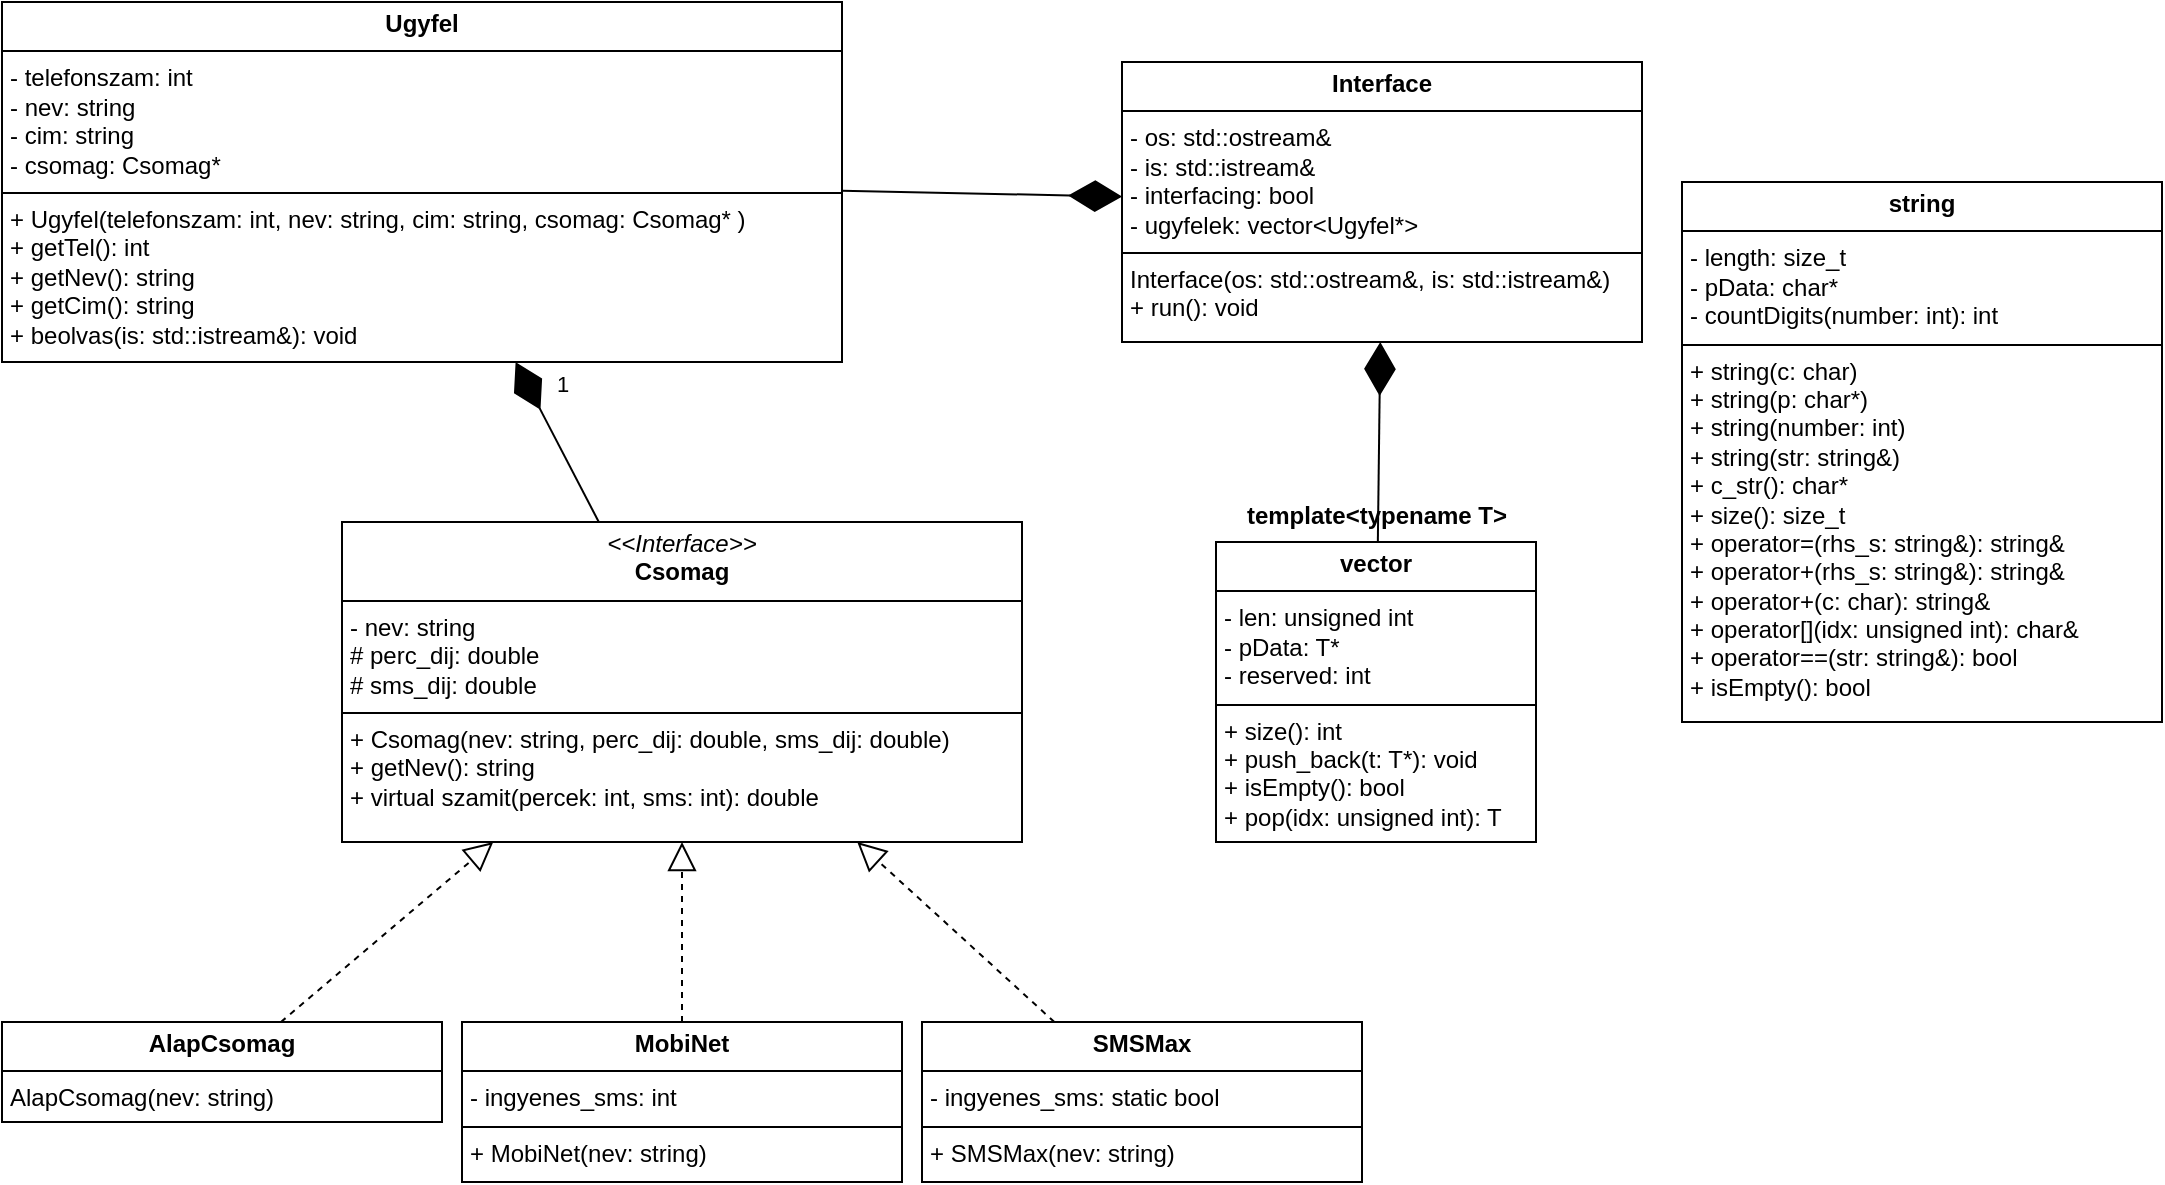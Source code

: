 <mxfile version="24.2.5" type="device">
  <diagram id="C5RBs43oDa-KdzZeNtuy" name="Page-1">
    <mxGraphModel dx="1434" dy="746" grid="1" gridSize="10" guides="1" tooltips="1" connect="1" arrows="1" fold="1" page="1" pageScale="1" pageWidth="827" pageHeight="1169" math="0" shadow="0">
      <root>
        <mxCell id="WIyWlLk6GJQsqaUBKTNV-0" />
        <mxCell id="WIyWlLk6GJQsqaUBKTNV-1" parent="WIyWlLk6GJQsqaUBKTNV-0" />
        <mxCell id="6Qx4mwfFWdrgLUfPhWCq-0" value="&lt;p style=&quot;margin:0px;margin-top:4px;text-align:center;&quot;&gt;&lt;b&gt;AlapCsomag&lt;/b&gt;&lt;/p&gt;&lt;hr size=&quot;1&quot; style=&quot;border-style:solid;&quot;&gt;&lt;p style=&quot;margin:0px;margin-left:4px;&quot;&gt;&lt;/p&gt;&lt;p style=&quot;margin:0px;margin-left:4px;&quot;&gt;AlapCsomag(nev: string)&lt;/p&gt;" style="verticalAlign=top;align=left;overflow=fill;html=1;whiteSpace=wrap;" parent="WIyWlLk6GJQsqaUBKTNV-1" vertex="1">
          <mxGeometry x="60" y="660" width="220" height="50" as="geometry" />
        </mxCell>
        <mxCell id="6Qx4mwfFWdrgLUfPhWCq-5" value="&lt;p style=&quot;margin:0px;margin-top:4px;text-align:center;&quot;&gt;&lt;i&gt;&amp;lt;&amp;lt;Interface&amp;gt;&amp;gt;&lt;/i&gt;&lt;br&gt;&lt;b&gt;Csomag&lt;/b&gt;&lt;/p&gt;&lt;hr size=&quot;1&quot; style=&quot;border-style:solid;&quot;&gt;&lt;p style=&quot;margin: 0px 0px 0px 4px;&quot;&gt;- nev: string&lt;/p&gt;&lt;p style=&quot;margin: 0px 0px 0px 4px;&quot;&gt;# perc_dij: double&lt;/p&gt;&lt;p style=&quot;margin: 0px 0px 0px 4px;&quot;&gt;# sms_dij: double&lt;/p&gt;&lt;hr size=&quot;1&quot; style=&quot;border-style:solid;&quot;&gt;&lt;p style=&quot;margin:0px;margin-left:4px;&quot;&gt;+ Csomag(nev: string, perc_dij: double, sms_dij: double)&lt;/p&gt;&lt;p style=&quot;margin:0px;margin-left:4px;&quot;&gt;+ getNev(): string&lt;br&gt;+ virtual&amp;nbsp;&lt;span style=&quot;background-color: initial;&quot;&gt;szamit(percek: int, sms: int): double&lt;/span&gt;&lt;/p&gt;" style="verticalAlign=top;align=left;overflow=fill;html=1;whiteSpace=wrap;" parent="WIyWlLk6GJQsqaUBKTNV-1" vertex="1">
          <mxGeometry x="230" y="410" width="340" height="160" as="geometry" />
        </mxCell>
        <mxCell id="6Qx4mwfFWdrgLUfPhWCq-10" value="&lt;p style=&quot;margin:0px;margin-top:4px;text-align:center;&quot;&gt;&lt;b&gt;MobiNet&lt;/b&gt;&lt;/p&gt;&lt;hr size=&quot;1&quot; style=&quot;border-style:solid;&quot;&gt;&lt;p style=&quot;margin:0px;margin-left:4px;&quot;&gt;- ingyenes_sms: int&lt;/p&gt;&lt;hr size=&quot;1&quot; style=&quot;border-style:solid;&quot;&gt;&lt;p style=&quot;margin:0px;margin-left:4px;&quot;&gt;&lt;span style=&quot;background-color: initial;&quot;&gt;+ MobiNet(nev: string)&lt;/span&gt;&lt;br&gt;&lt;/p&gt;" style="verticalAlign=top;align=left;overflow=fill;html=1;whiteSpace=wrap;" parent="WIyWlLk6GJQsqaUBKTNV-1" vertex="1">
          <mxGeometry x="290" y="660" width="220" height="80" as="geometry" />
        </mxCell>
        <mxCell id="6Qx4mwfFWdrgLUfPhWCq-11" value="&lt;p style=&quot;margin:0px;margin-top:4px;text-align:center;&quot;&gt;&lt;b&gt;SMSMax&lt;/b&gt;&lt;br&gt;&lt;/p&gt;&lt;hr size=&quot;1&quot; style=&quot;border-style:solid;&quot;&gt;&lt;p style=&quot;margin:0px;margin-left:4px;&quot;&gt;- ingyenes_sms: static bool&lt;/p&gt;&lt;hr size=&quot;1&quot; style=&quot;border-style:solid;&quot;&gt;&lt;p style=&quot;margin:0px;margin-left:4px;&quot;&gt;&lt;span style=&quot;background-color: initial;&quot;&gt;+ SMSMax(nev: string)&lt;/span&gt;&lt;br&gt;&lt;/p&gt;" style="verticalAlign=top;align=left;overflow=fill;html=1;whiteSpace=wrap;" parent="WIyWlLk6GJQsqaUBKTNV-1" vertex="1">
          <mxGeometry x="520" y="660" width="220" height="80" as="geometry" />
        </mxCell>
        <mxCell id="6Qx4mwfFWdrgLUfPhWCq-32" value="&lt;p style=&quot;margin:0px;margin-top:4px;text-align:center;&quot;&gt;&lt;b&gt;Ugyfel&lt;/b&gt;&lt;/p&gt;&lt;hr size=&quot;1&quot; style=&quot;border-style:solid;&quot;&gt;&lt;p style=&quot;margin:0px;margin-left:4px;&quot;&gt;- telefonszam: int&lt;/p&gt;&lt;p style=&quot;margin:0px;margin-left:4px;&quot;&gt;- nev: string&lt;/p&gt;&lt;p style=&quot;margin:0px;margin-left:4px;&quot;&gt;- cim: string&lt;/p&gt;&lt;p style=&quot;margin:0px;margin-left:4px;&quot;&gt;- csomag: Csomag*&lt;/p&gt;&lt;hr size=&quot;1&quot; style=&quot;border-style:solid;&quot;&gt;&lt;p style=&quot;margin:0px;margin-left:4px;&quot;&gt;+ Ugyfel(telefonszam: int, nev: string, cim: string, csomag: Csomag* )&lt;/p&gt;&lt;p style=&quot;margin:0px;margin-left:4px;&quot;&gt;+ getTel(): int&lt;/p&gt;&lt;p style=&quot;margin:0px;margin-left:4px;&quot;&gt;+ getNev(): string&lt;/p&gt;&lt;p style=&quot;margin:0px;margin-left:4px;&quot;&gt;+ getCim(): string&lt;/p&gt;&lt;p style=&quot;margin:0px;margin-left:4px;&quot;&gt;+ beolvas(is: std::istream&amp;amp;): void&lt;/p&gt;" style="verticalAlign=top;align=left;overflow=fill;html=1;whiteSpace=wrap;" parent="WIyWlLk6GJQsqaUBKTNV-1" vertex="1">
          <mxGeometry x="60" y="150" width="420" height="180" as="geometry" />
        </mxCell>
        <mxCell id="pcfhJQc30jkBhmd2ePwu-8" value="" style="endArrow=block;dashed=1;endFill=0;endSize=12;html=1;rounded=0;" parent="WIyWlLk6GJQsqaUBKTNV-1" source="6Qx4mwfFWdrgLUfPhWCq-11" target="6Qx4mwfFWdrgLUfPhWCq-5" edge="1">
          <mxGeometry width="160" relative="1" as="geometry">
            <mxPoint x="520" y="620" as="sourcePoint" />
            <mxPoint x="680" y="620" as="targetPoint" />
          </mxGeometry>
        </mxCell>
        <mxCell id="pcfhJQc30jkBhmd2ePwu-9" value="" style="endArrow=block;dashed=1;endFill=0;endSize=12;html=1;rounded=0;" parent="WIyWlLk6GJQsqaUBKTNV-1" source="6Qx4mwfFWdrgLUfPhWCq-10" target="6Qx4mwfFWdrgLUfPhWCq-5" edge="1">
          <mxGeometry width="160" relative="1" as="geometry">
            <mxPoint x="519.81" y="670" as="sourcePoint" />
            <mxPoint x="421.81" y="580" as="targetPoint" />
          </mxGeometry>
        </mxCell>
        <mxCell id="pcfhJQc30jkBhmd2ePwu-10" value="" style="endArrow=block;dashed=1;endFill=0;endSize=12;html=1;rounded=0;" parent="WIyWlLk6GJQsqaUBKTNV-1" source="6Qx4mwfFWdrgLUfPhWCq-0" target="6Qx4mwfFWdrgLUfPhWCq-5" edge="1">
          <mxGeometry width="160" relative="1" as="geometry">
            <mxPoint x="463.0" y="675" as="sourcePoint" />
            <mxPoint x="365" y="585" as="targetPoint" />
          </mxGeometry>
        </mxCell>
        <mxCell id="pcfhJQc30jkBhmd2ePwu-11" value="&lt;p style=&quot;margin:0px;margin-top:4px;text-align:center;&quot;&gt;&lt;b&gt;Interface&lt;/b&gt;&lt;/p&gt;&lt;hr size=&quot;1&quot; style=&quot;border-style:solid;&quot;&gt;&lt;p style=&quot;margin:0px;margin-left:4px;&quot;&gt;- os: std::ostream&amp;amp;&lt;/p&gt;&lt;p style=&quot;margin:0px;margin-left:4px;&quot;&gt;- is: std::istream&amp;amp;&lt;/p&gt;&lt;p style=&quot;margin:0px;margin-left:4px;&quot;&gt;- interfacing: bool&lt;/p&gt;&lt;p style=&quot;margin:0px;margin-left:4px;&quot;&gt;- ugyfelek: vector&amp;lt;Ugyfel*&amp;gt;&lt;/p&gt;&lt;hr size=&quot;1&quot; style=&quot;border-style:solid;&quot;&gt;&lt;p style=&quot;margin:0px;margin-left:4px;&quot;&gt;Interface(os: std::ostream&amp;amp;, is: std::istream&amp;amp;)&lt;/p&gt;&lt;p style=&quot;margin:0px;margin-left:4px;&quot;&gt;+ run(): void&lt;/p&gt;&lt;p style=&quot;margin:0px;margin-left:4px;&quot;&gt;&lt;br&gt;&lt;/p&gt;" style="verticalAlign=top;align=left;overflow=fill;html=1;whiteSpace=wrap;" parent="WIyWlLk6GJQsqaUBKTNV-1" vertex="1">
          <mxGeometry x="620" y="180" width="260" height="140" as="geometry" />
        </mxCell>
        <mxCell id="pcfhJQc30jkBhmd2ePwu-18" value="&lt;p style=&quot;margin:0px;margin-top:4px;text-align:center;&quot;&gt;&lt;b&gt;string&lt;/b&gt;&lt;/p&gt;&lt;hr size=&quot;1&quot; style=&quot;border-style:solid;&quot;&gt;&lt;p style=&quot;margin:0px;margin-left:4px;&quot;&gt;- length: size_t&lt;/p&gt;&lt;p style=&quot;margin:0px;margin-left:4px;&quot;&gt;- pData: char*&lt;/p&gt;&lt;p style=&quot;margin:0px;margin-left:4px;&quot;&gt;- countDigits(number: int): int&lt;/p&gt;&lt;hr size=&quot;1&quot; style=&quot;border-style:solid;&quot;&gt;&lt;p style=&quot;margin:0px;margin-left:4px;&quot;&gt;+ string(c: char)&lt;/p&gt;&lt;p style=&quot;margin:0px;margin-left:4px;&quot;&gt;+ string(p: char*)&lt;/p&gt;&lt;p style=&quot;margin:0px;margin-left:4px;&quot;&gt;+ string(number: int)&lt;/p&gt;&lt;p style=&quot;margin:0px;margin-left:4px;&quot;&gt;+ string(str: string&amp;amp;)&lt;/p&gt;&lt;p style=&quot;margin:0px;margin-left:4px;&quot;&gt;+ c_str(): char*&lt;/p&gt;&lt;p style=&quot;margin:0px;margin-left:4px;&quot;&gt;+ size(): size_t&lt;/p&gt;&lt;p style=&quot;margin:0px;margin-left:4px;&quot;&gt;+ operator=(rhs_s: string&amp;amp;): string&amp;amp;&lt;/p&gt;&lt;p style=&quot;margin:0px;margin-left:4px;&quot;&gt;+ operator+(&lt;span style=&quot;background-color: initial;&quot;&gt;rhs_s: string&amp;amp;&lt;/span&gt;&lt;span style=&quot;background-color: initial;&quot;&gt;): string&amp;amp;&lt;/span&gt;&lt;/p&gt;&lt;p style=&quot;margin:0px;margin-left:4px;&quot;&gt;&lt;span style=&quot;background-color: initial;&quot;&gt;+&amp;nbsp;&lt;/span&gt;&lt;span style=&quot;background-color: initial;&quot;&gt;operator+(c: char&lt;/span&gt;&lt;span style=&quot;background-color: initial;&quot;&gt;): string&amp;amp;&lt;/span&gt;&lt;/p&gt;&lt;p style=&quot;margin:0px;margin-left:4px;&quot;&gt;&lt;span style=&quot;background-color: initial;&quot;&gt;+ operator[](idx: unsigned int): char&amp;amp;&lt;/span&gt;&lt;/p&gt;&lt;p style=&quot;margin:0px;margin-left:4px;&quot;&gt;+ operator==(str: string&amp;amp;): bool&lt;/p&gt;&lt;p style=&quot;margin:0px;margin-left:4px;&quot;&gt;+ isEmpty(): bool&lt;/p&gt;" style="verticalAlign=top;align=left;overflow=fill;html=1;whiteSpace=wrap;" parent="WIyWlLk6GJQsqaUBKTNV-1" vertex="1">
          <mxGeometry x="900" y="240" width="240" height="270" as="geometry" />
        </mxCell>
        <mxCell id="pcfhJQc30jkBhmd2ePwu-19" value="&lt;p style=&quot;margin:0px;margin-top:4px;text-align:center;&quot;&gt;&lt;b&gt;vector&lt;/b&gt;&lt;/p&gt;&lt;hr size=&quot;1&quot; style=&quot;border-style:solid;&quot;&gt;&lt;p style=&quot;margin:0px;margin-left:4px;&quot;&gt;- len: unsigned int&lt;/p&gt;&lt;p style=&quot;margin:0px;margin-left:4px;&quot;&gt;- pData: T*&lt;/p&gt;&lt;p style=&quot;margin:0px;margin-left:4px;&quot;&gt;- reserved: int&lt;/p&gt;&lt;hr size=&quot;1&quot; style=&quot;border-style:solid;&quot;&gt;&lt;p style=&quot;margin:0px;margin-left:4px;&quot;&gt;+ size(): int&lt;/p&gt;&lt;p style=&quot;margin:0px;margin-left:4px;&quot;&gt;+ push_back(t: T*): void&lt;/p&gt;&lt;p style=&quot;margin:0px;margin-left:4px;&quot;&gt;+ isEmpty(): bool&lt;/p&gt;&lt;p style=&quot;margin:0px;margin-left:4px;&quot;&gt;+ pop(idx: unsigned int): T&lt;/p&gt;" style="verticalAlign=top;align=left;overflow=fill;html=1;whiteSpace=wrap;" parent="WIyWlLk6GJQsqaUBKTNV-1" vertex="1">
          <mxGeometry x="667" y="420" width="160" height="150" as="geometry" />
        </mxCell>
        <mxCell id="pcfhJQc30jkBhmd2ePwu-22" value="" style="endArrow=diamondThin;endFill=1;endSize=24;html=1;rounded=0;" parent="WIyWlLk6GJQsqaUBKTNV-1" source="pcfhJQc30jkBhmd2ePwu-19" target="pcfhJQc30jkBhmd2ePwu-11" edge="1">
          <mxGeometry width="160" relative="1" as="geometry">
            <mxPoint x="440" y="600" as="sourcePoint" />
            <mxPoint x="600" y="600" as="targetPoint" />
          </mxGeometry>
        </mxCell>
        <mxCell id="6alkXfELeQLfF8xmo7pL-0" value="" style="endArrow=diamondThin;endFill=1;endSize=24;html=1;rounded=0;" parent="WIyWlLk6GJQsqaUBKTNV-1" source="6Qx4mwfFWdrgLUfPhWCq-5" target="6Qx4mwfFWdrgLUfPhWCq-32" edge="1">
          <mxGeometry width="160" relative="1" as="geometry">
            <mxPoint x="510" y="430" as="sourcePoint" />
            <mxPoint x="670" y="430" as="targetPoint" />
          </mxGeometry>
        </mxCell>
        <mxCell id="6alkXfELeQLfF8xmo7pL-2" value="1" style="edgeLabel;html=1;align=center;verticalAlign=middle;resizable=0;points=[];" parent="6alkXfELeQLfF8xmo7pL-0" vertex="1" connectable="0">
          <mxGeometry x="0.706" y="-2" relative="1" as="geometry">
            <mxPoint x="15" as="offset" />
          </mxGeometry>
        </mxCell>
        <mxCell id="6alkXfELeQLfF8xmo7pL-1" value="" style="endArrow=diamondThin;endFill=1;endSize=24;html=1;rounded=0;" parent="WIyWlLk6GJQsqaUBKTNV-1" source="6Qx4mwfFWdrgLUfPhWCq-32" target="pcfhJQc30jkBhmd2ePwu-11" edge="1">
          <mxGeometry width="160" relative="1" as="geometry">
            <mxPoint x="368" y="420" as="sourcePoint" />
            <mxPoint x="327" y="340" as="targetPoint" />
          </mxGeometry>
        </mxCell>
        <mxCell id="6alkXfELeQLfF8xmo7pL-4" value="template&amp;lt;typename T&amp;gt;" style="text;align=center;fontStyle=1;verticalAlign=middle;spacingLeft=3;spacingRight=3;strokeColor=none;rotatable=0;points=[[0,0.5],[1,0.5]];portConstraint=eastwest;html=1;" parent="WIyWlLk6GJQsqaUBKTNV-1" vertex="1">
          <mxGeometry x="707" y="394" width="80" height="26" as="geometry" />
        </mxCell>
      </root>
    </mxGraphModel>
  </diagram>
</mxfile>
